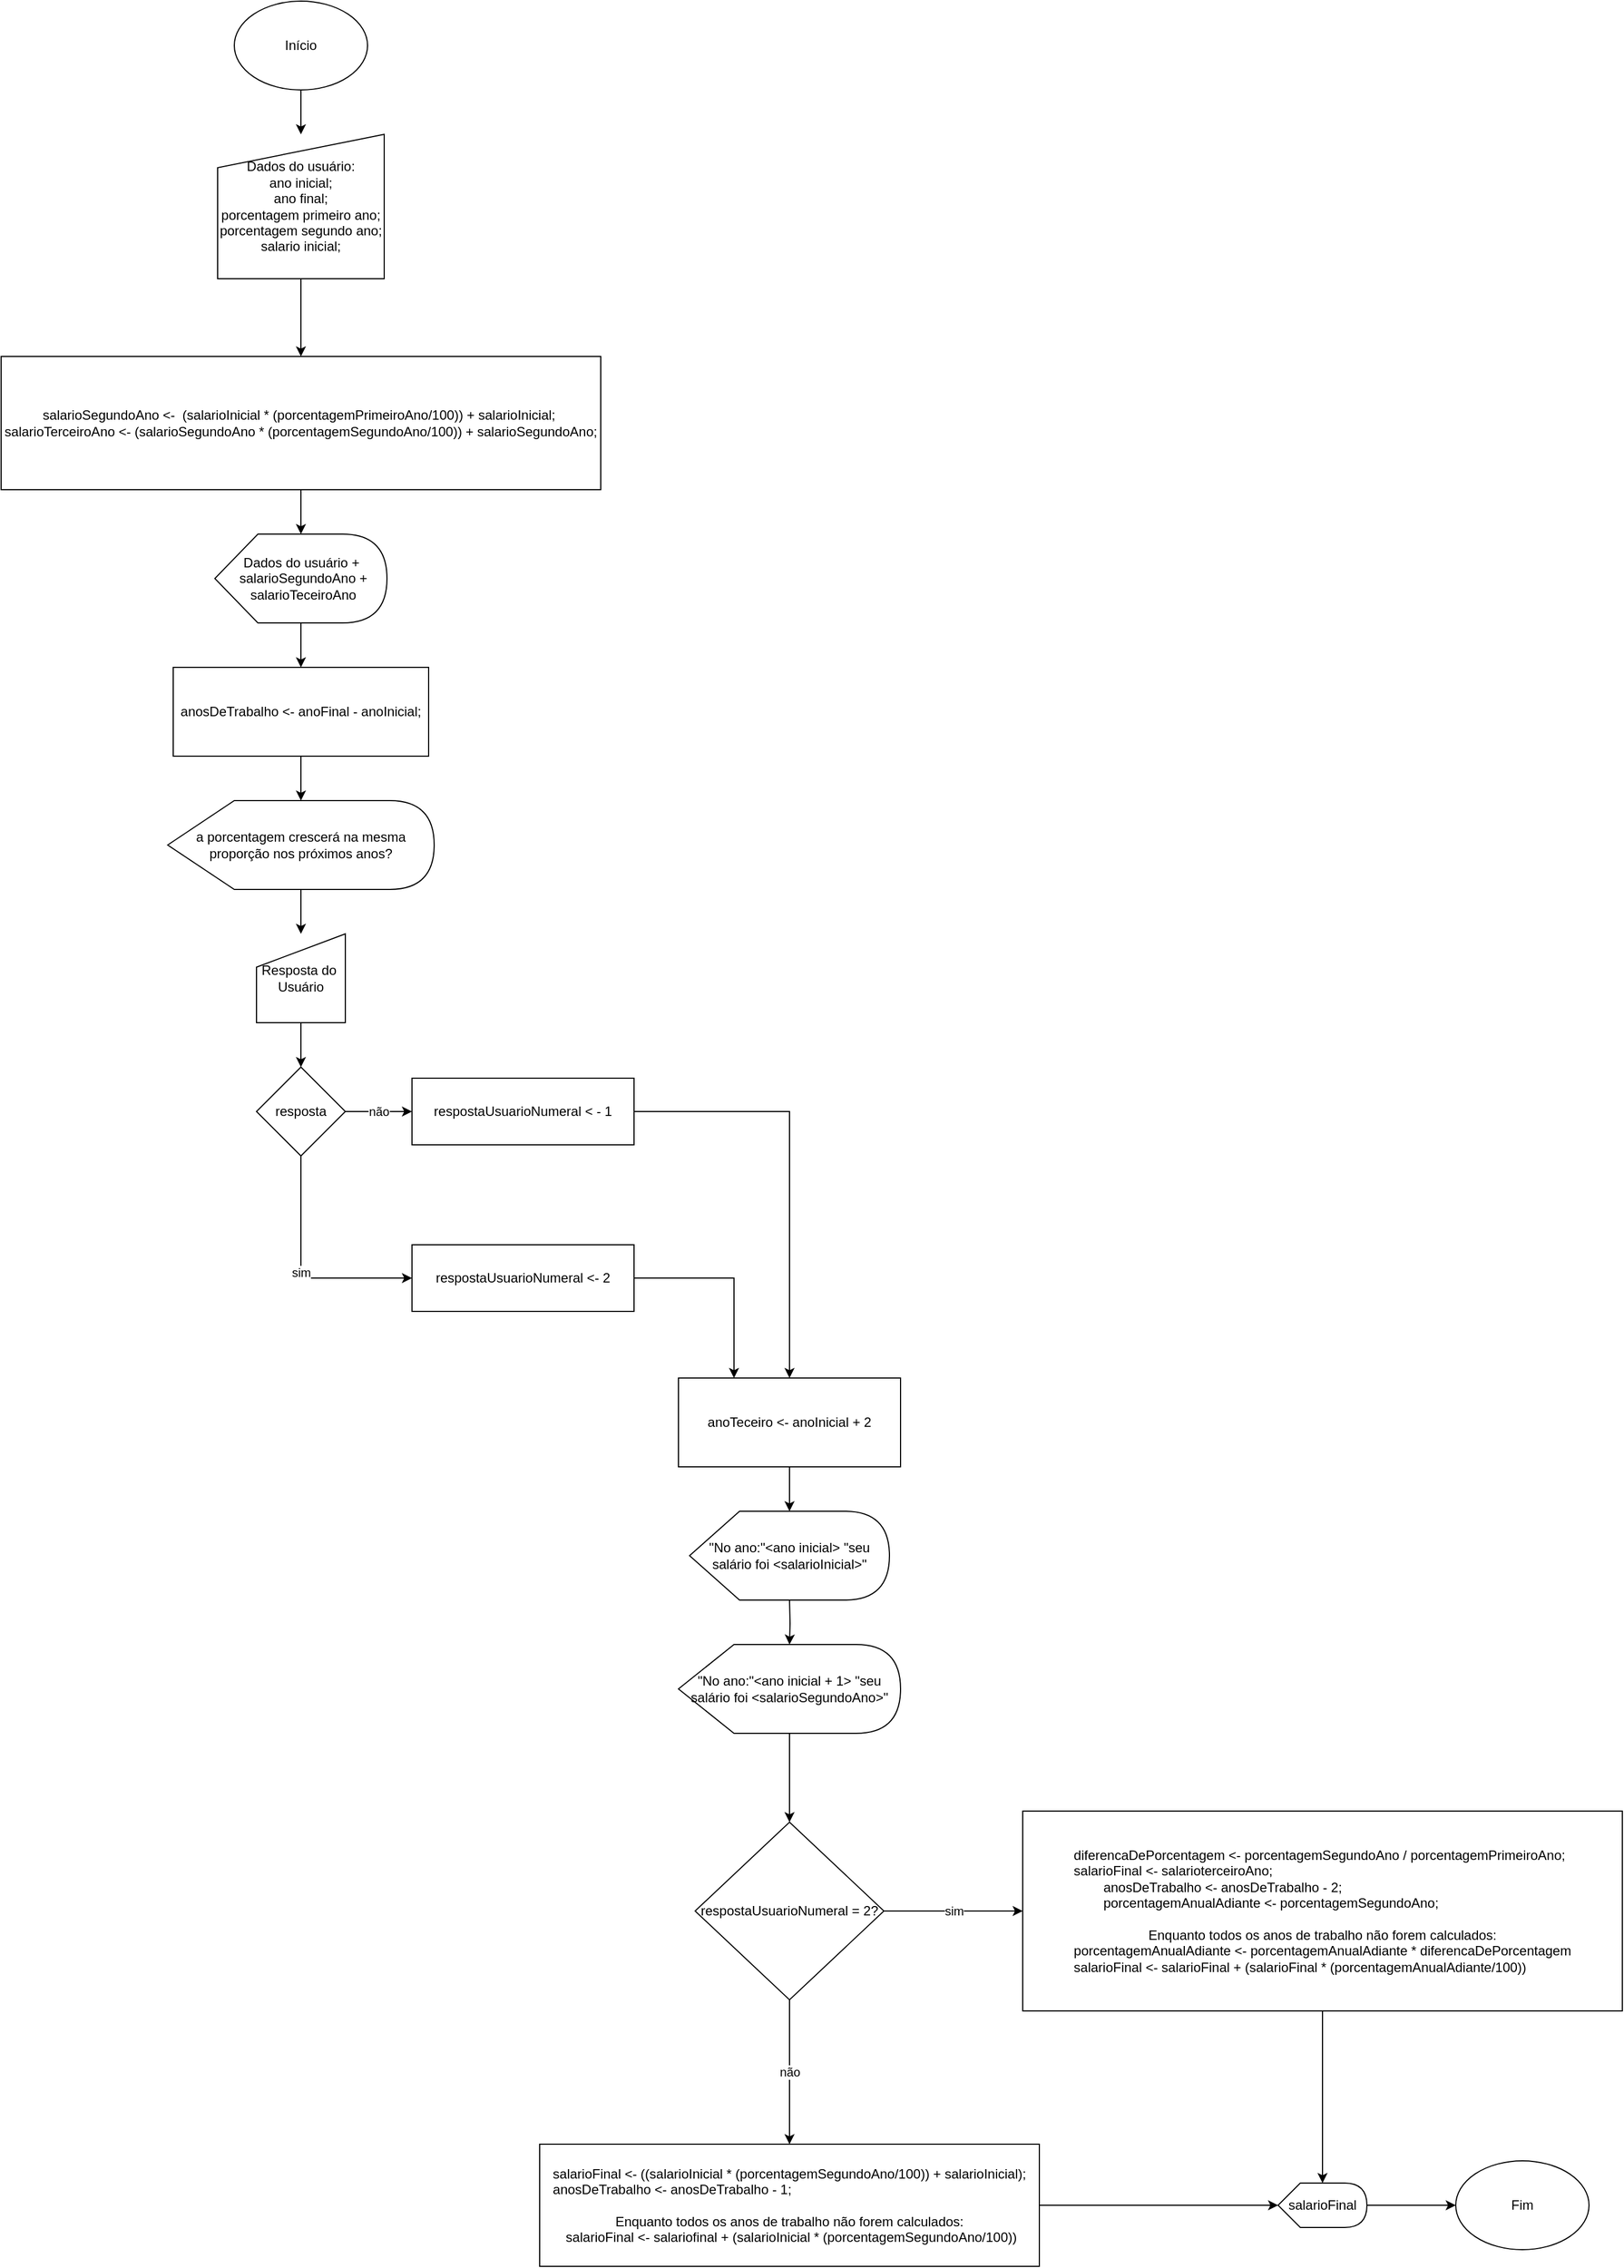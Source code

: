 <mxfile version="15.1.4" type="device"><diagram id="FKNTqM_Hdq-h2JBP1ihL" name="Page-1"><mxGraphModel dx="2487" dy="1463" grid="1" gridSize="10" guides="1" tooltips="1" connect="1" arrows="1" fold="1" page="1" pageScale="1" pageWidth="827" pageHeight="1169" math="0" shadow="0"><root><mxCell id="0"/><mxCell id="1" parent="0"/><mxCell id="YKIYIQrk_CEL_U7mhE33-1" value="Fim" style="ellipse;whiteSpace=wrap;html=1;" parent="1" vertex="1"><mxGeometry x="1260" y="2065" width="120" height="80" as="geometry"/></mxCell><mxCell id="YKIYIQrk_CEL_U7mhE33-4" value="" style="edgeStyle=orthogonalEdgeStyle;rounded=0;orthogonalLoop=1;jettySize=auto;html=1;" parent="1" source="YKIYIQrk_CEL_U7mhE33-2" target="YKIYIQrk_CEL_U7mhE33-3" edge="1"><mxGeometry relative="1" as="geometry"/></mxCell><mxCell id="YKIYIQrk_CEL_U7mhE33-2" value="Início" style="ellipse;whiteSpace=wrap;html=1;" parent="1" vertex="1"><mxGeometry x="160" y="120" width="120" height="80" as="geometry"/></mxCell><mxCell id="YKIYIQrk_CEL_U7mhE33-6" value="" style="edgeStyle=orthogonalEdgeStyle;rounded=0;orthogonalLoop=1;jettySize=auto;html=1;" parent="1" source="YKIYIQrk_CEL_U7mhE33-3" target="YKIYIQrk_CEL_U7mhE33-5" edge="1"><mxGeometry relative="1" as="geometry"/></mxCell><mxCell id="YKIYIQrk_CEL_U7mhE33-3" value="Dados do usuário:&lt;br&gt;ano inicial;&lt;br&gt;ano final;&lt;br&gt;porcentagem primeiro ano;&lt;br&gt;porcentagem segundo ano;&lt;br&gt;salario inicial;" style="shape=manualInput;whiteSpace=wrap;html=1;" parent="1" vertex="1"><mxGeometry x="145" y="240" width="150" height="130" as="geometry"/></mxCell><mxCell id="YKIYIQrk_CEL_U7mhE33-9" value="" style="edgeStyle=orthogonalEdgeStyle;rounded=0;orthogonalLoop=1;jettySize=auto;html=1;" parent="1" source="YKIYIQrk_CEL_U7mhE33-5" target="YKIYIQrk_CEL_U7mhE33-8" edge="1"><mxGeometry relative="1" as="geometry"/></mxCell><mxCell id="YKIYIQrk_CEL_U7mhE33-5" value="salarioSegundoAno &amp;lt;-&amp;nbsp; (salarioInicial * (porcentagemPrimeiroAno/100)) + salarioInicial;&amp;nbsp;&lt;br&gt;salarioTerceiroAno &amp;lt;- (salarioSegundoAno * (porcentagemSegundoAno/100)) + salarioSegundoAno;" style="whiteSpace=wrap;html=1;" parent="1" vertex="1"><mxGeometry x="-50" y="440" width="540" height="120" as="geometry"/></mxCell><mxCell id="YKIYIQrk_CEL_U7mhE33-11" value="" style="edgeStyle=orthogonalEdgeStyle;rounded=0;orthogonalLoop=1;jettySize=auto;html=1;" parent="1" source="YKIYIQrk_CEL_U7mhE33-8" target="YKIYIQrk_CEL_U7mhE33-10" edge="1"><mxGeometry relative="1" as="geometry"/></mxCell><mxCell id="YKIYIQrk_CEL_U7mhE33-8" value="Dados do usuário +&lt;br&gt;&amp;nbsp;salarioSegundoAno +&lt;br&gt;&amp;nbsp;salarioTeceiroAno" style="shape=display;whiteSpace=wrap;html=1;" parent="1" vertex="1"><mxGeometry x="142.5" y="600" width="155" height="80" as="geometry"/></mxCell><mxCell id="YKIYIQrk_CEL_U7mhE33-15" value="" style="edgeStyle=orthogonalEdgeStyle;rounded=0;orthogonalLoop=1;jettySize=auto;html=1;" parent="1" source="YKIYIQrk_CEL_U7mhE33-10" target="YKIYIQrk_CEL_U7mhE33-14" edge="1"><mxGeometry relative="1" as="geometry"/></mxCell><mxCell id="YKIYIQrk_CEL_U7mhE33-10" value="anosDeTrabalho &amp;lt;- anoFinal - anoInicial;" style="whiteSpace=wrap;html=1;" parent="1" vertex="1"><mxGeometry x="105" y="720" width="230" height="80" as="geometry"/></mxCell><mxCell id="YKIYIQrk_CEL_U7mhE33-18" value="" style="edgeStyle=orthogonalEdgeStyle;rounded=0;orthogonalLoop=1;jettySize=auto;html=1;" parent="1" source="YKIYIQrk_CEL_U7mhE33-12" target="YKIYIQrk_CEL_U7mhE33-17" edge="1"><mxGeometry relative="1" as="geometry"/></mxCell><mxCell id="YKIYIQrk_CEL_U7mhE33-12" value="Resposta do&amp;nbsp; Usuário" style="shape=manualInput;whiteSpace=wrap;html=1;" parent="1" vertex="1"><mxGeometry x="180" y="960" width="80" height="80" as="geometry"/></mxCell><mxCell id="YKIYIQrk_CEL_U7mhE33-16" value="" style="edgeStyle=orthogonalEdgeStyle;rounded=0;orthogonalLoop=1;jettySize=auto;html=1;" parent="1" source="YKIYIQrk_CEL_U7mhE33-14" target="YKIYIQrk_CEL_U7mhE33-12" edge="1"><mxGeometry relative="1" as="geometry"/></mxCell><mxCell id="YKIYIQrk_CEL_U7mhE33-14" value="a porcentagem crescerá na mesma proporção nos próximos anos?" style="shape=display;whiteSpace=wrap;html=1;" parent="1" vertex="1"><mxGeometry x="100" y="840" width="240" height="80" as="geometry"/></mxCell><mxCell id="YKIYIQrk_CEL_U7mhE33-20" value="não" style="edgeStyle=orthogonalEdgeStyle;rounded=0;orthogonalLoop=1;jettySize=auto;html=1;" parent="1" source="YKIYIQrk_CEL_U7mhE33-17" target="YKIYIQrk_CEL_U7mhE33-19" edge="1"><mxGeometry relative="1" as="geometry"/></mxCell><mxCell id="YKIYIQrk_CEL_U7mhE33-26" value="sim" style="edgeStyle=orthogonalEdgeStyle;rounded=0;orthogonalLoop=1;jettySize=auto;html=1;" parent="1" source="YKIYIQrk_CEL_U7mhE33-17" target="YKIYIQrk_CEL_U7mhE33-25" edge="1"><mxGeometry relative="1" as="geometry"><Array as="points"><mxPoint x="220" y="1270"/></Array></mxGeometry></mxCell><mxCell id="YKIYIQrk_CEL_U7mhE33-17" value="resposta" style="rhombus;whiteSpace=wrap;html=1;" parent="1" vertex="1"><mxGeometry x="180" y="1080" width="80" height="80" as="geometry"/></mxCell><mxCell id="YKIYIQrk_CEL_U7mhE33-28" value="" style="edgeStyle=orthogonalEdgeStyle;rounded=0;orthogonalLoop=1;jettySize=auto;html=1;" parent="1" source="YKIYIQrk_CEL_U7mhE33-19" target="YKIYIQrk_CEL_U7mhE33-27" edge="1"><mxGeometry relative="1" as="geometry"/></mxCell><mxCell id="YKIYIQrk_CEL_U7mhE33-19" value="respostaUsuarioNumeral &amp;lt; - 1" style="whiteSpace=wrap;html=1;" parent="1" vertex="1"><mxGeometry x="320" y="1090" width="200" height="60" as="geometry"/></mxCell><mxCell id="YKIYIQrk_CEL_U7mhE33-29" style="edgeStyle=orthogonalEdgeStyle;rounded=0;orthogonalLoop=1;jettySize=auto;html=1;entryX=0.25;entryY=0;entryDx=0;entryDy=0;" parent="1" source="YKIYIQrk_CEL_U7mhE33-25" target="YKIYIQrk_CEL_U7mhE33-27" edge="1"><mxGeometry relative="1" as="geometry"/></mxCell><mxCell id="YKIYIQrk_CEL_U7mhE33-25" value="respostaUsuarioNumeral &amp;lt;- 2" style="whiteSpace=wrap;html=1;" parent="1" vertex="1"><mxGeometry x="320" y="1240" width="200" height="60" as="geometry"/></mxCell><mxCell id="YKIYIQrk_CEL_U7mhE33-31" value="" style="edgeStyle=orthogonalEdgeStyle;rounded=0;orthogonalLoop=1;jettySize=auto;html=1;" parent="1" source="YKIYIQrk_CEL_U7mhE33-27" target="YKIYIQrk_CEL_U7mhE33-30" edge="1"><mxGeometry relative="1" as="geometry"/></mxCell><mxCell id="YKIYIQrk_CEL_U7mhE33-27" value="anoTeceiro &amp;lt;- anoInicial + 2" style="whiteSpace=wrap;html=1;" parent="1" vertex="1"><mxGeometry x="560" y="1360" width="200" height="80" as="geometry"/></mxCell><mxCell id="YKIYIQrk_CEL_U7mhE33-30" value="&quot;No ano:&quot;&amp;lt;ano inicial&amp;gt; &quot;seu salário foi &amp;lt;salarioInicial&amp;gt;&quot;" style="shape=display;whiteSpace=wrap;html=1;" parent="1" vertex="1"><mxGeometry x="570" y="1480" width="180" height="80" as="geometry"/></mxCell><mxCell id="YKIYIQrk_CEL_U7mhE33-32" value="" style="edgeStyle=orthogonalEdgeStyle;rounded=0;orthogonalLoop=1;jettySize=auto;html=1;" parent="1" target="YKIYIQrk_CEL_U7mhE33-33" edge="1"><mxGeometry relative="1" as="geometry"><mxPoint x="660" y="1560" as="sourcePoint"/></mxGeometry></mxCell><mxCell id="rrfvwmk8FJD7198Ei_fZ-2" value="" style="edgeStyle=orthogonalEdgeStyle;rounded=0;orthogonalLoop=1;jettySize=auto;html=1;" edge="1" parent="1" source="YKIYIQrk_CEL_U7mhE33-33" target="rrfvwmk8FJD7198Ei_fZ-1"><mxGeometry relative="1" as="geometry"/></mxCell><mxCell id="YKIYIQrk_CEL_U7mhE33-33" value="&quot;No ano:&quot;&amp;lt;ano inicial + 1&amp;gt; &quot;seu salário foi &amp;lt;salarioSegundoAno&amp;gt;&quot;" style="shape=display;whiteSpace=wrap;html=1;" parent="1" vertex="1"><mxGeometry x="560" y="1600" width="200" height="80" as="geometry"/></mxCell><mxCell id="rrfvwmk8FJD7198Ei_fZ-4" value="sim" style="edgeStyle=orthogonalEdgeStyle;rounded=0;orthogonalLoop=1;jettySize=auto;html=1;" edge="1" parent="1" source="rrfvwmk8FJD7198Ei_fZ-1" target="rrfvwmk8FJD7198Ei_fZ-3"><mxGeometry relative="1" as="geometry"/></mxCell><mxCell id="rrfvwmk8FJD7198Ei_fZ-6" value="não" style="edgeStyle=orthogonalEdgeStyle;rounded=0;orthogonalLoop=1;jettySize=auto;html=1;" edge="1" parent="1" source="rrfvwmk8FJD7198Ei_fZ-1" target="rrfvwmk8FJD7198Ei_fZ-5"><mxGeometry relative="1" as="geometry"/></mxCell><mxCell id="rrfvwmk8FJD7198Ei_fZ-1" value="respostaUsuarioNumeral = 2?" style="rhombus;whiteSpace=wrap;html=1;" vertex="1" parent="1"><mxGeometry x="575" y="1760" width="170" height="160" as="geometry"/></mxCell><mxCell id="rrfvwmk8FJD7198Ei_fZ-8" style="edgeStyle=orthogonalEdgeStyle;rounded=0;orthogonalLoop=1;jettySize=auto;html=1;entryX=0;entryY=0;entryDx=40;entryDy=0;entryPerimeter=0;" edge="1" parent="1" source="rrfvwmk8FJD7198Ei_fZ-3" target="rrfvwmk8FJD7198Ei_fZ-7"><mxGeometry relative="1" as="geometry"/></mxCell><mxCell id="rrfvwmk8FJD7198Ei_fZ-3" value="&lt;div style=&quot;text-align: left&quot;&gt;&lt;span&gt;diferencaDePorcentagem &amp;lt;- porcentagemSegundoAno / porcentagemPrimeiroAno;&lt;/span&gt;&lt;/div&gt;&lt;div style=&quot;text-align: left&quot;&gt;salarioFinal &amp;lt;- salarioterceiroAno;&lt;/div&gt;&lt;div style=&quot;text-align: left&quot;&gt;&amp;nbsp; &amp;nbsp; &amp;nbsp; &amp;nbsp; anosDeTrabalho &amp;lt;- anosDeTrabalho - 2;&lt;/div&gt;&lt;div style=&quot;text-align: left&quot;&gt;&amp;nbsp; &amp;nbsp; &amp;nbsp; &amp;nbsp; porcentagemAnualAdiante &amp;lt;- porcentagemSegundoAno;&lt;/div&gt;&lt;div&gt;&lt;br&gt;&lt;/div&gt;&lt;div&gt;Enquanto todos os anos de trabalho não forem calculados:&lt;/div&gt;&lt;div&gt;&lt;div style=&quot;text-align: left&quot;&gt;porcentagemAnualAdiante &amp;lt;- porcentagemAnualAdiante * diferencaDePorcentagem&lt;/div&gt;&lt;div style=&quot;text-align: left&quot;&gt;salarioFinal &amp;lt;- salarioFinal + (salarioFinal * (porcentagemAnualAdiante/100))&lt;/div&gt;&lt;/div&gt;" style="whiteSpace=wrap;html=1;" vertex="1" parent="1"><mxGeometry x="870" y="1750" width="540" height="180" as="geometry"/></mxCell><mxCell id="rrfvwmk8FJD7198Ei_fZ-9" style="edgeStyle=orthogonalEdgeStyle;rounded=0;orthogonalLoop=1;jettySize=auto;html=1;" edge="1" parent="1" source="rrfvwmk8FJD7198Ei_fZ-5" target="rrfvwmk8FJD7198Ei_fZ-7"><mxGeometry relative="1" as="geometry"/></mxCell><mxCell id="rrfvwmk8FJD7198Ei_fZ-5" value="&lt;div style=&quot;text-align: left&quot;&gt;salarioFinal &amp;lt;- ((salarioInicial * (porcentagemSegundoAno/100)) + salarioInicial);&lt;/div&gt;&lt;div style=&quot;text-align: left&quot;&gt;anosDeTrabalho &amp;lt;- anosDeTrabalho - 1;&lt;/div&gt;&lt;div style=&quot;text-align: left&quot;&gt;&lt;br&gt;&lt;/div&gt;&lt;div&gt;Enquanto todos os anos de trabalho não forem calculados:&lt;/div&gt;&lt;div&gt;&amp;nbsp;salarioFinal &amp;lt;- salariofinal + (salarioInicial * (porcentagemSegundoAno/100))&lt;br&gt;&lt;/div&gt;" style="whiteSpace=wrap;html=1;" vertex="1" parent="1"><mxGeometry x="435" y="2050" width="450" height="110" as="geometry"/></mxCell><mxCell id="rrfvwmk8FJD7198Ei_fZ-10" style="edgeStyle=orthogonalEdgeStyle;rounded=0;orthogonalLoop=1;jettySize=auto;html=1;" edge="1" parent="1" source="rrfvwmk8FJD7198Ei_fZ-7" target="YKIYIQrk_CEL_U7mhE33-1"><mxGeometry relative="1" as="geometry"/></mxCell><mxCell id="rrfvwmk8FJD7198Ei_fZ-7" value="salarioFinal" style="shape=display;whiteSpace=wrap;html=1;" vertex="1" parent="1"><mxGeometry x="1100" y="2085" width="80" height="40" as="geometry"/></mxCell></root></mxGraphModel></diagram></mxfile>